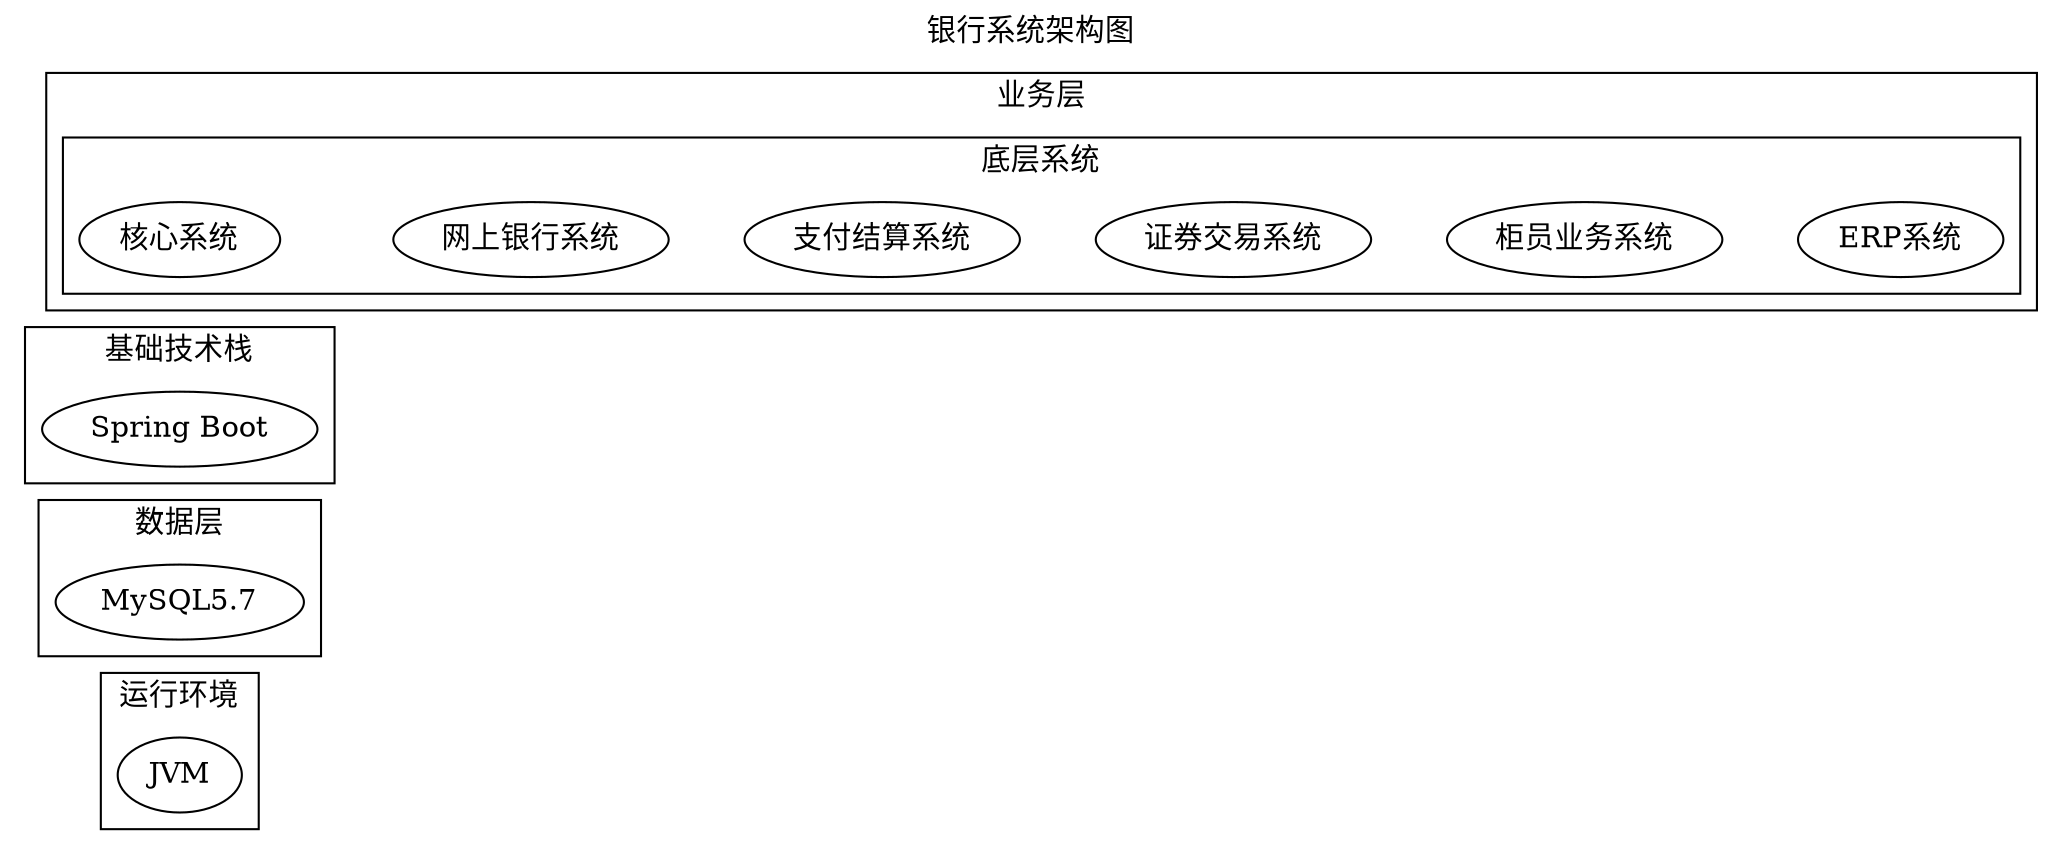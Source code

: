 digraph G{
    rankdir=LR
    graph [label="银行系统架构图",labelloc=top,labeljust=center]
    // subgraph cluster_0 {
    //     label="12"
    //     x->y->z[style=invis]
    //     z->x[constraint=false]
    // }
    // subgraph cluster_2 {
    //     label="1234"
    //     5->6
    //     subgraph cluster_3 {
    //         label=test
    //         g
    //     }
    //     subgraph cluster_4 {
    //         label=test
    //         h
    //     }
    //     g->h
    //     6->h[style=invis]
    //     h->6[constraint=false]
    //     // {rank=same;h,6}
    // }
    subgraph cluster_env {
        label="运行环境"
        JVM
    }
    subgraph cluster_data {
        label="数据层"
        "MySQL5.7"
    }
    subgraph cluster_basic_stack {
        label="基础技术栈"
        "Spring Boot"
    }
    subgraph cluster_business {
        label="业务层"
        subgraph cluster_system {
            label="底层系统"
            // width_control_0[style=invis,width=3]
            "核心系统"->"网上银行系统"->"支付结算系统"->"证券交易系统"->"柜员业务系统"->"ERP系统"[style=invis]
        }
    }
}